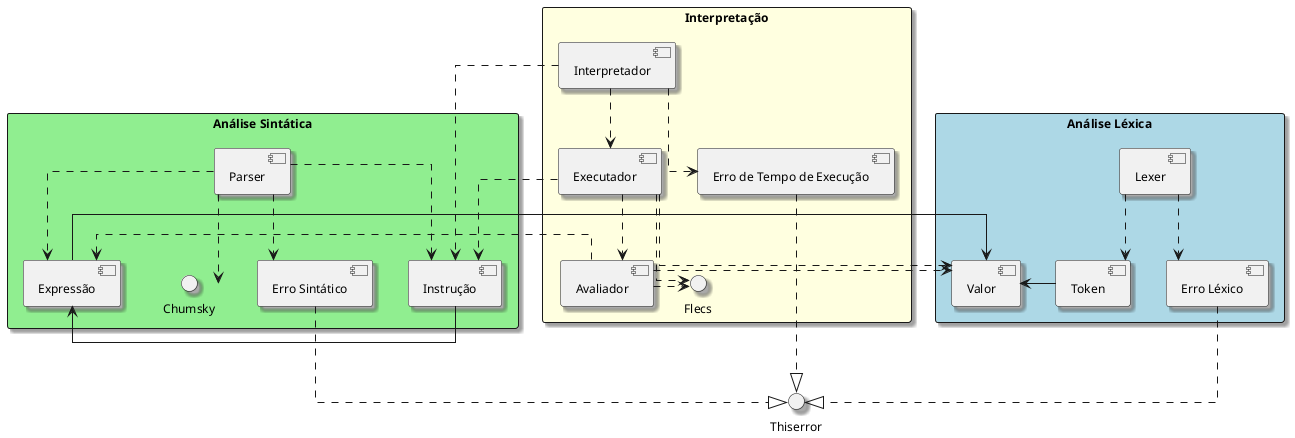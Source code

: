 @startuml diagrama_componentes
skinparam packageStyle rectangle
skinparam shadowing true
skinparam linetype ortho
skinparam defaultFontName Arial
skinparam defaultFontSize 12

package "Análise Léxica" #LightBlue {
    [Lexer] as lexer
    [Token] as token
	[Valor] as valor
    [Erro Léxico] as erro_lexico
}

package "Análise Sintática" #LightGreen {
    [Parser] as parser
    [Expressão] as expressao
    [Instrução] as instrucao
    [Erro Sintático] as erro_sintatico
    interface Chumsky as chumsky
}

package "Interpretação" #LightYellow {
    [Interpretador] as interpretador
    [Executador] as executador
    [Avaliador] as avaliador
    [Erro de Tempo de Execução] as erro_execucao
    interface Flecs as flecs
}

interface Thiserror as thiserror

lexer ..> token
lexer ..> erro_lexico

parser ..> expressao
parser ..> instrucao
parser ..> erro_sintatico
parser ..> chumsky

interpretador ..> executador
interpretador ..> instrucao
interpretador ..> erro_execucao

token -> valor

expressao -> valor

instrucao -> expressao

avaliador .> valor
avaliador .> expressao
avaliador .> flecs

executador ..> avaliador
executador .> valor
executador .> instrucao
executador .> flecs

erro_lexico ..|> thiserror

erro_sintatico ..|> thiserror

erro_execucao ..|> thiserror

@enduml
